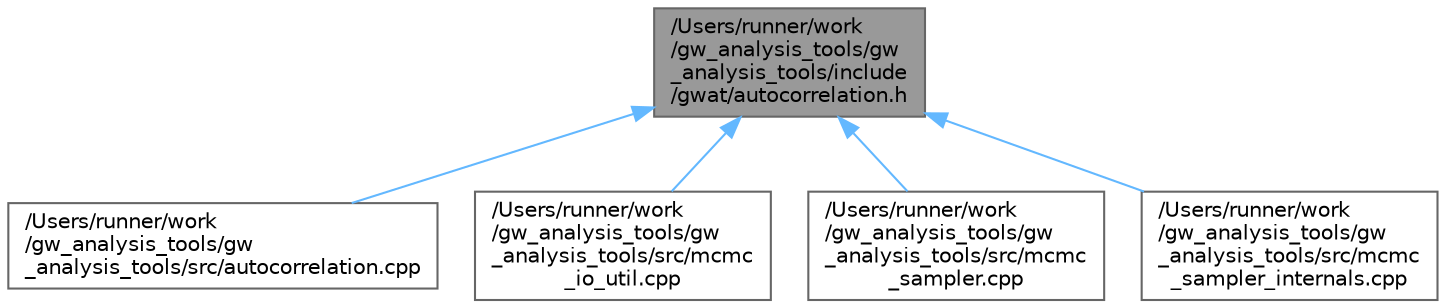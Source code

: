 digraph "/Users/runner/work/gw_analysis_tools/gw_analysis_tools/include/gwat/autocorrelation.h"
{
 // LATEX_PDF_SIZE
  bgcolor="transparent";
  edge [fontname=Helvetica,fontsize=10,labelfontname=Helvetica,labelfontsize=10];
  node [fontname=Helvetica,fontsize=10,shape=box,height=0.2,width=0.4];
  Node1 [label="/Users/runner/work\l/gw_analysis_tools/gw\l_analysis_tools/include\l/gwat/autocorrelation.h",height=0.2,width=0.4,color="gray40", fillcolor="grey60", style="filled", fontcolor="black",tooltip=" "];
  Node1 -> Node2 [dir="back",color="steelblue1",style="solid"];
  Node2 [label="/Users/runner/work\l/gw_analysis_tools/gw\l_analysis_tools/src/autocorrelation.cpp",height=0.2,width=0.4,color="grey40", fillcolor="white", style="filled",URL="$autocorrelation_8cpp.html",tooltip=" "];
  Node1 -> Node3 [dir="back",color="steelblue1",style="solid"];
  Node3 [label="/Users/runner/work\l/gw_analysis_tools/gw\l_analysis_tools/src/mcmc\l_io_util.cpp",height=0.2,width=0.4,color="grey40", fillcolor="white", style="filled",URL="$mcmc__io__util_8cpp.html",tooltip=" "];
  Node1 -> Node4 [dir="back",color="steelblue1",style="solid"];
  Node4 [label="/Users/runner/work\l/gw_analysis_tools/gw\l_analysis_tools/src/mcmc\l_sampler.cpp",height=0.2,width=0.4,color="grey40", fillcolor="white", style="filled",URL="$mcmc__sampler_8cpp.html",tooltip=" "];
  Node1 -> Node5 [dir="back",color="steelblue1",style="solid"];
  Node5 [label="/Users/runner/work\l/gw_analysis_tools/gw\l_analysis_tools/src/mcmc\l_sampler_internals.cpp",height=0.2,width=0.4,color="grey40", fillcolor="white", style="filled",URL="$mcmc__sampler__internals_8cpp.html",tooltip=" "];
}
